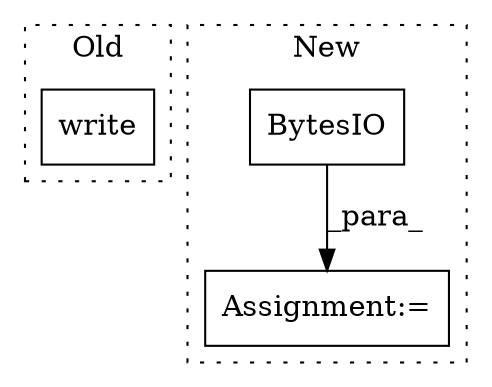 digraph G {
subgraph cluster0 {
1 [label="write" a="32" s="4381,4397" l="6,1" shape="box"];
label = "Old";
style="dotted";
}
subgraph cluster1 {
2 [label="BytesIO" a="32" s="4370,4388" l="8,1" shape="box"];
3 [label="Assignment:=" a="7" s="4366" l="1" shape="box"];
label = "New";
style="dotted";
}
2 -> 3 [label="_para_"];
}